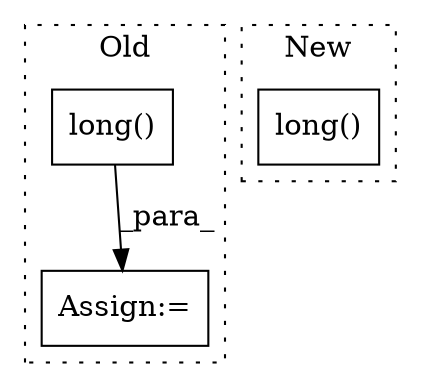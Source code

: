 digraph G {
subgraph cluster0 {
1 [label="long()" a="75" s="10766" l="8" shape="box"];
3 [label="Assign:=" a="68" s="10782" l="3" shape="box"];
label = "Old";
style="dotted";
}
subgraph cluster1 {
2 [label="long()" a="75" s="12009" l="23" shape="box"];
label = "New";
style="dotted";
}
1 -> 3 [label="_para_"];
}